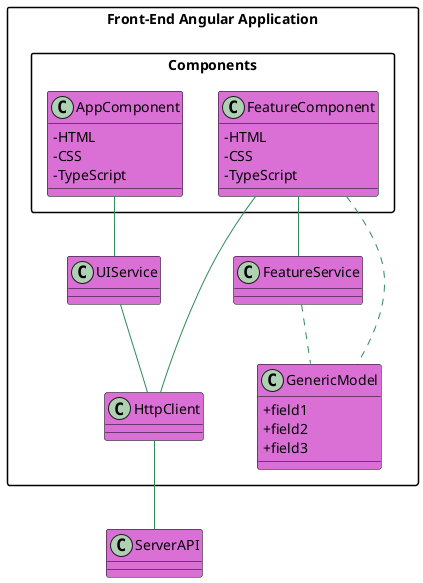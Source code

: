 @startuml

' Define the Angular component and service style
skinparam packageStyle rect
skinparam class {
  BackgroundColor orchid
  ArrowColor SeaGreen
  BorderColor Black
}
skinparam classAttributeIconSize 0

' Define the front-end package
package "Front-End Angular Application" {

  ' Define a nested package for components
  package "Components" {
    ' Define components
    class AppComponent {
      - HTML
      - CSS
      - TypeScript
    }

    class FeatureComponent {
      - HTML
      - CSS
      - TypeScript
    }
  }

  ' Define services outside the components package but inside the front-end package
  class UIService {
  }

  class HttpClient {
  }

  class FeatureService {
  }

  ' Define the model inside the front-end package
  class GenericModel {
    + field1
    + field2
    + field3
  }

  ' Connections within the front-end
  AppComponent -- UIService 
  FeatureComponent -- FeatureService 
  FeatureComponent -- HttpClient 
  UIService -- HttpClient 
  FeatureComponent .. GenericModel 
  FeatureService .. GenericModel 
}

' Define the API outside the front-end package
class ServerAPI {
}

' Connection from the front-end to the back-end
HttpClient -- ServerAPI

@enduml
